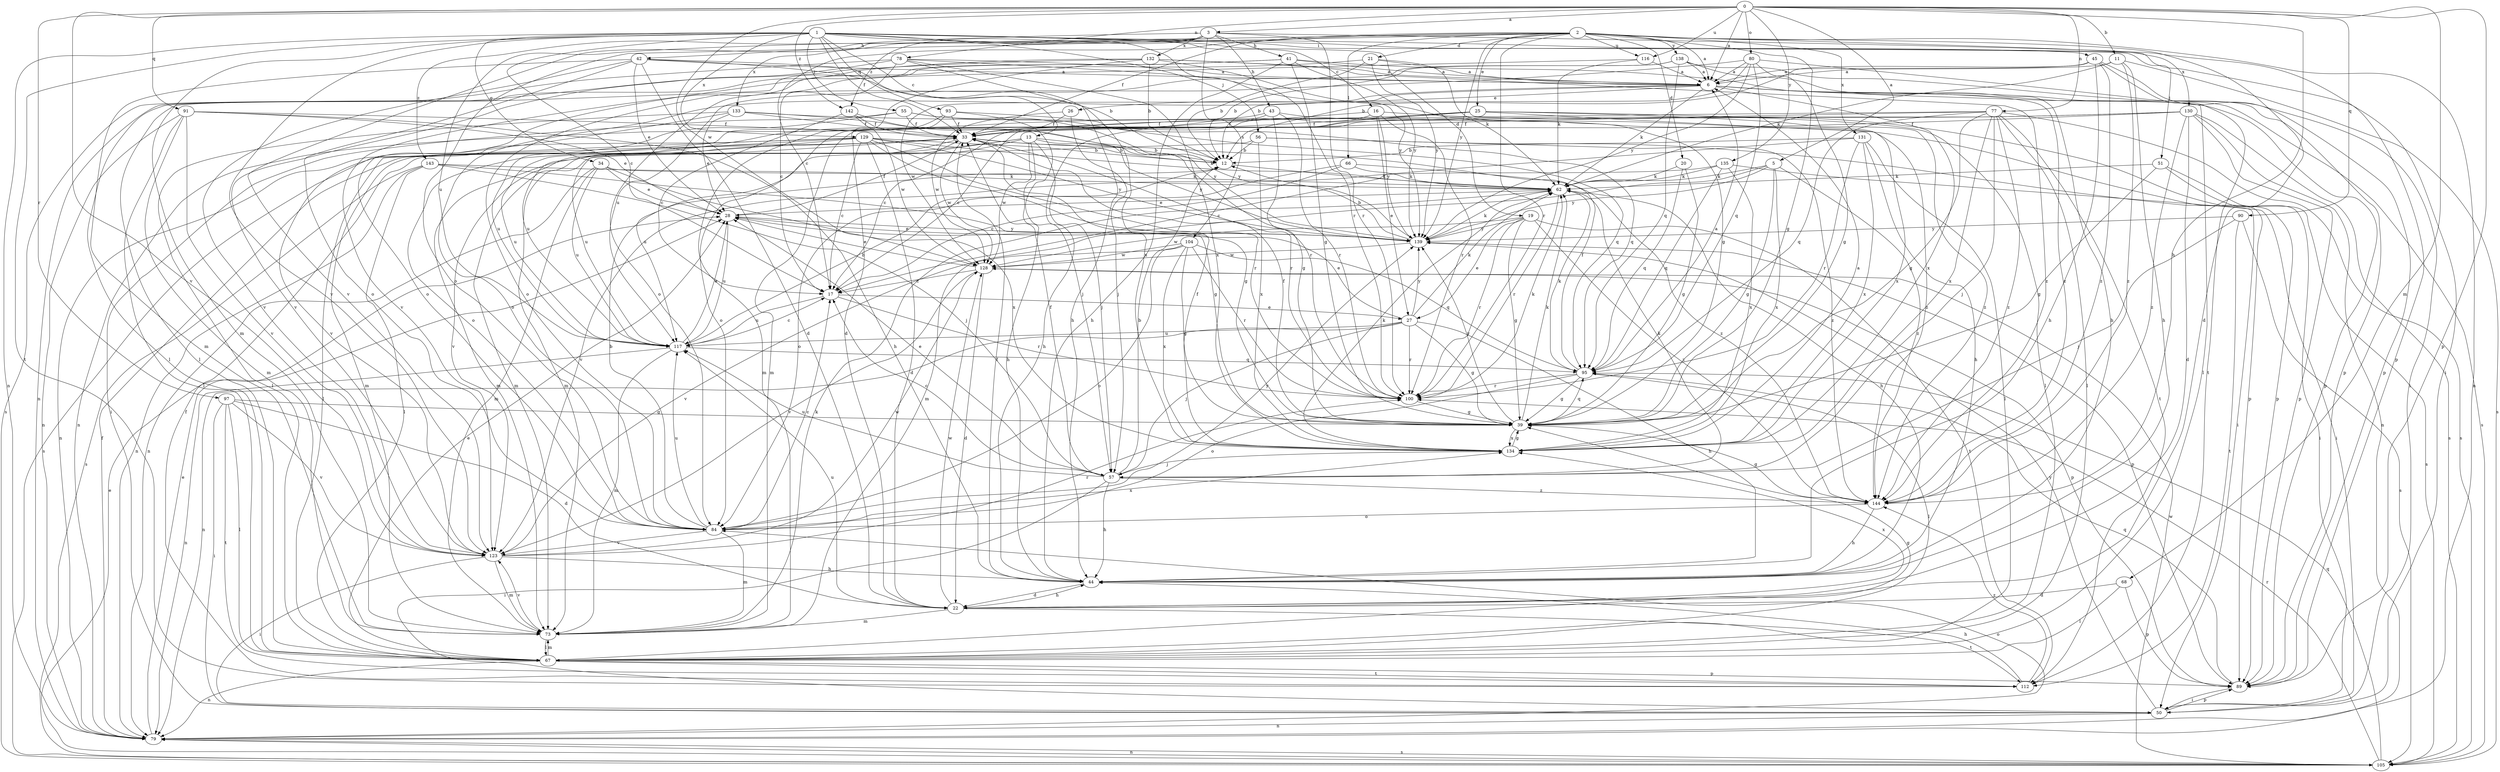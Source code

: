 strict digraph  {
0;
1;
2;
3;
5;
6;
11;
12;
13;
16;
17;
19;
20;
21;
22;
25;
26;
27;
28;
33;
34;
39;
41;
42;
43;
44;
45;
50;
51;
55;
56;
57;
62;
66;
67;
68;
73;
77;
78;
79;
80;
84;
89;
90;
91;
93;
95;
97;
100;
104;
105;
112;
116;
117;
123;
128;
129;
130;
131;
132;
133;
134;
135;
138;
139;
142;
143;
144;
0 -> 3  [label=a];
0 -> 5  [label=a];
0 -> 6  [label=a];
0 -> 11  [label=b];
0 -> 68  [label=m];
0 -> 77  [label=n];
0 -> 78  [label=n];
0 -> 80  [label=o];
0 -> 89  [label=p];
0 -> 90  [label=q];
0 -> 91  [label=q];
0 -> 97  [label=r];
0 -> 116  [label=u];
0 -> 123  [label=v];
0 -> 128  [label=w];
0 -> 135  [label=y];
0 -> 142  [label=z];
0 -> 144  [label=h];
1 -> 13  [label=c];
1 -> 16  [label=c];
1 -> 17  [label=c];
1 -> 19  [label=d];
1 -> 33  [label=f];
1 -> 34  [label=g];
1 -> 45  [label=i];
1 -> 50  [label=i];
1 -> 51  [label=j];
1 -> 55  [label=j];
1 -> 56  [label=j];
1 -> 73  [label=m];
1 -> 79  [label=n];
1 -> 93  [label=q];
1 -> 100  [label=r];
1 -> 112  [label=t];
1 -> 123  [label=v];
1 -> 129  [label=x];
2 -> 6  [label=a];
2 -> 17  [label=c];
2 -> 20  [label=d];
2 -> 21  [label=d];
2 -> 22  [label=d];
2 -> 25  [label=e];
2 -> 33  [label=f];
2 -> 39  [label=g];
2 -> 66  [label=l];
2 -> 79  [label=n];
2 -> 84  [label=o];
2 -> 100  [label=r];
2 -> 116  [label=u];
2 -> 123  [label=v];
2 -> 130  [label=x];
2 -> 131  [label=x];
2 -> 138  [label=y];
2 -> 139  [label=y];
3 -> 41  [label=h];
3 -> 42  [label=h];
3 -> 43  [label=h];
3 -> 89  [label=p];
3 -> 100  [label=r];
3 -> 104  [label=s];
3 -> 117  [label=u];
3 -> 132  [label=x];
3 -> 133  [label=x];
3 -> 142  [label=z];
3 -> 143  [label=z];
5 -> 39  [label=g];
5 -> 62  [label=k];
5 -> 73  [label=m];
5 -> 134  [label=x];
5 -> 139  [label=y];
5 -> 144  [label=z];
6 -> 26  [label=e];
6 -> 62  [label=k];
6 -> 67  [label=l];
6 -> 84  [label=o];
6 -> 89  [label=p];
6 -> 105  [label=s];
6 -> 128  [label=w];
6 -> 134  [label=x];
11 -> 6  [label=a];
11 -> 44  [label=h];
11 -> 62  [label=k];
11 -> 105  [label=s];
11 -> 144  [label=z];
12 -> 62  [label=k];
13 -> 12  [label=b];
13 -> 44  [label=h];
13 -> 57  [label=j];
13 -> 73  [label=m];
13 -> 117  [label=u];
13 -> 123  [label=v];
13 -> 128  [label=w];
13 -> 139  [label=y];
16 -> 17  [label=c];
16 -> 27  [label=e];
16 -> 33  [label=f];
16 -> 89  [label=p];
16 -> 100  [label=r];
16 -> 139  [label=y];
17 -> 27  [label=e];
17 -> 100  [label=r];
17 -> 117  [label=u];
19 -> 27  [label=e];
19 -> 39  [label=g];
19 -> 100  [label=r];
19 -> 112  [label=t];
19 -> 128  [label=w];
19 -> 139  [label=y];
19 -> 144  [label=z];
20 -> 39  [label=g];
20 -> 62  [label=k];
20 -> 95  [label=q];
21 -> 6  [label=a];
21 -> 12  [label=b];
21 -> 39  [label=g];
21 -> 123  [label=v];
21 -> 139  [label=y];
22 -> 44  [label=h];
22 -> 73  [label=m];
22 -> 112  [label=t];
22 -> 117  [label=u];
22 -> 128  [label=w];
22 -> 134  [label=x];
25 -> 17  [label=c];
25 -> 33  [label=f];
25 -> 67  [label=l];
25 -> 117  [label=u];
25 -> 134  [label=x];
25 -> 144  [label=z];
26 -> 33  [label=f];
26 -> 57  [label=j];
26 -> 128  [label=w];
27 -> 28  [label=e];
27 -> 39  [label=g];
27 -> 44  [label=h];
27 -> 57  [label=j];
27 -> 62  [label=k];
27 -> 79  [label=n];
27 -> 100  [label=r];
27 -> 117  [label=u];
27 -> 139  [label=y];
28 -> 33  [label=f];
28 -> 117  [label=u];
28 -> 139  [label=y];
33 -> 12  [label=b];
33 -> 73  [label=m];
33 -> 100  [label=r];
33 -> 105  [label=s];
33 -> 117  [label=u];
33 -> 128  [label=w];
34 -> 28  [label=e];
34 -> 62  [label=k];
34 -> 73  [label=m];
34 -> 79  [label=n];
34 -> 117  [label=u];
34 -> 134  [label=x];
39 -> 33  [label=f];
39 -> 62  [label=k];
39 -> 95  [label=q];
39 -> 134  [label=x];
39 -> 139  [label=y];
41 -> 6  [label=a];
41 -> 39  [label=g];
41 -> 44  [label=h];
41 -> 67  [label=l];
41 -> 79  [label=n];
41 -> 139  [label=y];
41 -> 144  [label=z];
42 -> 6  [label=a];
42 -> 12  [label=b];
42 -> 22  [label=d];
42 -> 28  [label=e];
42 -> 73  [label=m];
42 -> 84  [label=o];
42 -> 123  [label=v];
42 -> 134  [label=x];
43 -> 33  [label=f];
43 -> 39  [label=g];
43 -> 44  [label=h];
43 -> 100  [label=r];
43 -> 144  [label=z];
44 -> 22  [label=d];
44 -> 33  [label=f];
45 -> 6  [label=a];
45 -> 12  [label=b];
45 -> 44  [label=h];
45 -> 89  [label=p];
45 -> 112  [label=t];
45 -> 144  [label=z];
50 -> 79  [label=n];
50 -> 89  [label=p];
50 -> 139  [label=y];
51 -> 39  [label=g];
51 -> 50  [label=i];
51 -> 62  [label=k];
51 -> 105  [label=s];
55 -> 33  [label=f];
55 -> 50  [label=i];
55 -> 95  [label=q];
55 -> 117  [label=u];
55 -> 139  [label=y];
56 -> 12  [label=b];
56 -> 50  [label=i];
56 -> 73  [label=m];
56 -> 134  [label=x];
56 -> 144  [label=z];
57 -> 12  [label=b];
57 -> 17  [label=c];
57 -> 28  [label=e];
57 -> 33  [label=f];
57 -> 44  [label=h];
57 -> 50  [label=i];
57 -> 62  [label=k];
57 -> 117  [label=u];
57 -> 144  [label=z];
62 -> 28  [label=e];
62 -> 44  [label=h];
62 -> 100  [label=r];
66 -> 17  [label=c];
66 -> 62  [label=k];
66 -> 84  [label=o];
66 -> 144  [label=z];
67 -> 28  [label=e];
67 -> 39  [label=g];
67 -> 73  [label=m];
67 -> 79  [label=n];
67 -> 89  [label=p];
67 -> 112  [label=t];
68 -> 22  [label=d];
68 -> 67  [label=l];
68 -> 89  [label=p];
73 -> 62  [label=k];
73 -> 67  [label=l];
73 -> 123  [label=v];
77 -> 33  [label=f];
77 -> 39  [label=g];
77 -> 57  [label=j];
77 -> 67  [label=l];
77 -> 73  [label=m];
77 -> 95  [label=q];
77 -> 105  [label=s];
77 -> 112  [label=t];
77 -> 134  [label=x];
77 -> 144  [label=z];
78 -> 6  [label=a];
78 -> 17  [label=c];
78 -> 44  [label=h];
78 -> 105  [label=s];
78 -> 123  [label=v];
78 -> 134  [label=x];
78 -> 139  [label=y];
79 -> 28  [label=e];
79 -> 33  [label=f];
79 -> 84  [label=o];
79 -> 105  [label=s];
80 -> 6  [label=a];
80 -> 12  [label=b];
80 -> 39  [label=g];
80 -> 50  [label=i];
80 -> 95  [label=q];
80 -> 117  [label=u];
80 -> 139  [label=y];
84 -> 12  [label=b];
84 -> 17  [label=c];
84 -> 73  [label=m];
84 -> 117  [label=u];
84 -> 123  [label=v];
84 -> 134  [label=x];
84 -> 139  [label=y];
89 -> 50  [label=i];
89 -> 95  [label=q];
90 -> 57  [label=j];
90 -> 105  [label=s];
90 -> 112  [label=t];
90 -> 139  [label=y];
91 -> 28  [label=e];
91 -> 33  [label=f];
91 -> 44  [label=h];
91 -> 67  [label=l];
91 -> 73  [label=m];
91 -> 79  [label=n];
91 -> 123  [label=v];
93 -> 33  [label=f];
93 -> 57  [label=j];
93 -> 79  [label=n];
93 -> 84  [label=o];
93 -> 95  [label=q];
95 -> 6  [label=a];
95 -> 33  [label=f];
95 -> 39  [label=g];
95 -> 62  [label=k];
95 -> 67  [label=l];
95 -> 84  [label=o];
95 -> 100  [label=r];
97 -> 22  [label=d];
97 -> 39  [label=g];
97 -> 50  [label=i];
97 -> 67  [label=l];
97 -> 112  [label=t];
97 -> 123  [label=v];
100 -> 39  [label=g];
100 -> 62  [label=k];
104 -> 39  [label=g];
104 -> 84  [label=o];
104 -> 95  [label=q];
104 -> 100  [label=r];
104 -> 123  [label=v];
104 -> 128  [label=w];
104 -> 134  [label=x];
105 -> 28  [label=e];
105 -> 79  [label=n];
105 -> 95  [label=q];
105 -> 100  [label=r];
105 -> 128  [label=w];
112 -> 33  [label=f];
112 -> 44  [label=h];
112 -> 144  [label=z];
116 -> 6  [label=a];
116 -> 62  [label=k];
116 -> 84  [label=o];
117 -> 12  [label=b];
117 -> 17  [label=c];
117 -> 28  [label=e];
117 -> 73  [label=m];
117 -> 79  [label=n];
117 -> 95  [label=q];
123 -> 44  [label=h];
123 -> 50  [label=i];
123 -> 73  [label=m];
123 -> 100  [label=r];
123 -> 128  [label=w];
128 -> 17  [label=c];
128 -> 22  [label=d];
128 -> 28  [label=e];
128 -> 89  [label=p];
128 -> 123  [label=v];
129 -> 12  [label=b];
129 -> 17  [label=c];
129 -> 22  [label=d];
129 -> 39  [label=g];
129 -> 62  [label=k];
129 -> 67  [label=l];
129 -> 73  [label=m];
129 -> 79  [label=n];
129 -> 100  [label=r];
129 -> 117  [label=u];
129 -> 139  [label=y];
130 -> 22  [label=d];
130 -> 33  [label=f];
130 -> 73  [label=m];
130 -> 79  [label=n];
130 -> 84  [label=o];
130 -> 89  [label=p];
130 -> 105  [label=s];
130 -> 144  [label=z];
131 -> 12  [label=b];
131 -> 17  [label=c];
131 -> 44  [label=h];
131 -> 67  [label=l];
131 -> 100  [label=r];
131 -> 134  [label=x];
132 -> 6  [label=a];
132 -> 12  [label=b];
132 -> 22  [label=d];
132 -> 62  [label=k];
132 -> 67  [label=l];
132 -> 84  [label=o];
132 -> 144  [label=z];
133 -> 28  [label=e];
133 -> 33  [label=f];
133 -> 67  [label=l];
133 -> 89  [label=p];
133 -> 123  [label=v];
133 -> 139  [label=y];
134 -> 6  [label=a];
134 -> 33  [label=f];
134 -> 39  [label=g];
134 -> 57  [label=j];
134 -> 62  [label=k];
135 -> 50  [label=i];
135 -> 62  [label=k];
135 -> 95  [label=q];
135 -> 123  [label=v];
135 -> 134  [label=x];
138 -> 6  [label=a];
138 -> 12  [label=b];
138 -> 44  [label=h];
138 -> 84  [label=o];
138 -> 89  [label=p];
138 -> 95  [label=q];
139 -> 12  [label=b];
139 -> 28  [label=e];
139 -> 62  [label=k];
139 -> 89  [label=p];
139 -> 128  [label=w];
142 -> 17  [label=c];
142 -> 33  [label=f];
142 -> 100  [label=r];
142 -> 128  [label=w];
143 -> 39  [label=g];
143 -> 57  [label=j];
143 -> 62  [label=k];
143 -> 67  [label=l];
143 -> 79  [label=n];
143 -> 105  [label=s];
144 -> 39  [label=g];
144 -> 44  [label=h];
144 -> 84  [label=o];
}
